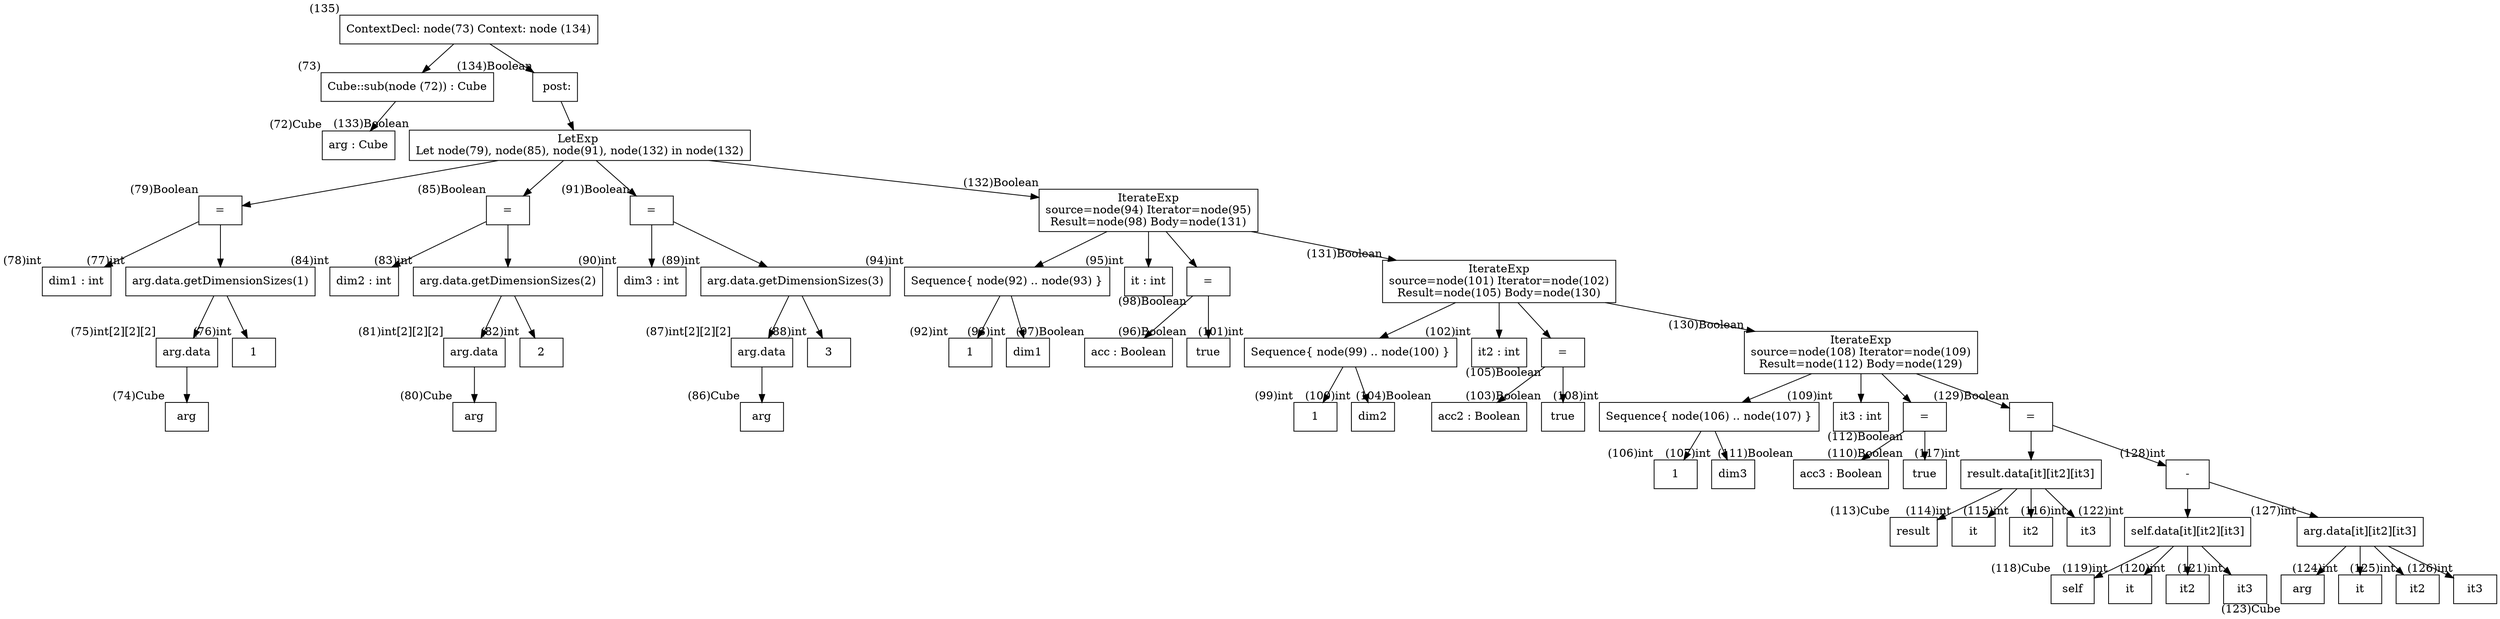 digraph AST {
  node [shape=box];
  n135 [label="ContextDecl: node(73) Context: node (134)", xlabel="(135)"];
  n135 -> n73;
  n135 -> n134;
  n73 [label="Cube::sub(node (72)) : Cube", xlabel="(73)"];
  n73 -> n72;
  n134 [label=" post:", xlabel="(134)Boolean"];
  n134 -> n133;
  n72 [label="arg : Cube", xlabel="(72)Cube"];
  n133 [label="LetExp 
Let node(79), node(85), node(91), node(132) in node(132)", xlabel="(133)Boolean"];
  n133 -> n79;
  n133 -> n85;
  n133 -> n91;
  n133 -> n132;
  n79 [label="=", xlabel="(79)Boolean"];
  n79 -> n78;
  n79 -> n77;
  n85 [label="=", xlabel="(85)Boolean"];
  n85 -> n84;
  n85 -> n83;
  n91 [label="=", xlabel="(91)Boolean"];
  n91 -> n90;
  n91 -> n89;
  n132 [label="IterateExp
source=node(94) Iterator=node(95)
Result=node(98) Body=node(131)", xlabel="(132)Boolean"];
  n132 -> n94;
  n132 -> n95;
  n132 -> n98;
  n132 -> n131;
  n78 [label="dim1 : int", xlabel="(78)int"];
  n77 [label="arg.data.getDimensionSizes(1)", xlabel="(77)int"];
  n77 -> n75;
  n77 -> n76;
  n84 [label="dim2 : int", xlabel="(84)int"];
  n83 [label="arg.data.getDimensionSizes(2)", xlabel="(83)int"];
  n83 -> n81;
  n83 -> n82;
  n90 [label="dim3 : int", xlabel="(90)int"];
  n89 [label="arg.data.getDimensionSizes(3)", xlabel="(89)int"];
  n89 -> n87;
  n89 -> n88;
  n94 [label="Sequence{ node(92) .. node(93) }", xlabel="(94)int"];
  n94 -> n92;
  n94 -> n93;
  n95 [label="it : int", xlabel="(95)int"];
  n98 [label="=", xlabel="(98)Boolean"];
  n98 -> n97;
  n98 -> n96;
  n131 [label="IterateExp
source=node(101) Iterator=node(102)
Result=node(105) Body=node(130)", xlabel="(131)Boolean"];
  n131 -> n101;
  n131 -> n102;
  n131 -> n105;
  n131 -> n130;
  n75 [label="arg.data", xlabel="(75)int[2][2][2]"];
  n75 -> n74;
  n76 [label="1", xlabel="(76)int"];
  n81 [label="arg.data", xlabel="(81)int[2][2][2]"];
  n81 -> n80;
  n82 [label="2", xlabel="(82)int"];
  n87 [label="arg.data", xlabel="(87)int[2][2][2]"];
  n87 -> n86;
  n88 [label="3", xlabel="(88)int"];
  n92 [label="1", xlabel="(92)int"];
  n93 [label="dim1", xlabel="(93)int"];
  n97 [label="acc : Boolean", xlabel="(97)Boolean"];
  n96 [label="true", xlabel="(96)Boolean"];
  n101 [label="Sequence{ node(99) .. node(100) }", xlabel="(101)int"];
  n101 -> n99;
  n101 -> n100;
  n102 [label="it2 : int", xlabel="(102)int"];
  n105 [label="=", xlabel="(105)Boolean"];
  n105 -> n104;
  n105 -> n103;
  n130 [label="IterateExp
source=node(108) Iterator=node(109)
Result=node(112) Body=node(129)", xlabel="(130)Boolean"];
  n130 -> n108;
  n130 -> n109;
  n130 -> n112;
  n130 -> n129;
  n74 [label="arg", xlabel="(74)Cube"];
  n80 [label="arg", xlabel="(80)Cube"];
  n86 [label="arg", xlabel="(86)Cube"];
  n99 [label="1", xlabel="(99)int"];
  n100 [label="dim2", xlabel="(100)int"];
  n104 [label="acc2 : Boolean", xlabel="(104)Boolean"];
  n103 [label="true", xlabel="(103)Boolean"];
  n108 [label="Sequence{ node(106) .. node(107) }", xlabel="(108)int"];
  n108 -> n106;
  n108 -> n107;
  n109 [label="it3 : int", xlabel="(109)int"];
  n112 [label="=", xlabel="(112)Boolean"];
  n112 -> n111;
  n112 -> n110;
  n129 [label="=", xlabel="(129)Boolean"];
  n129 -> n117;
  n129 -> n128;
  n106 [label="1", xlabel="(106)int"];
  n107 [label="dim3", xlabel="(107)int"];
  n111 [label="acc3 : Boolean", xlabel="(111)Boolean"];
  n110 [label="true", xlabel="(110)Boolean"];
  n117 [label="result.data[it][it2][it3]", xlabel="(117)int"];
  n117 -> n113;
  n117 -> n114;
  n117 -> n115;
  n117 -> n116;
  n128 [label="-", xlabel="(128)int"];
  n128 -> n122;
  n128 -> n127;
  n113 [label="result", xlabel="(113)Cube"];
  n114 [label="it", xlabel="(114)int"];
  n115 [label="it2", xlabel="(115)int"];
  n116 [label="it3", xlabel="(116)int"];
  n122 [label="self.data[it][it2][it3]", xlabel="(122)int"];
  n122 -> n118;
  n122 -> n119;
  n122 -> n120;
  n122 -> n121;
  n127 [label="arg.data[it][it2][it3]", xlabel="(127)int"];
  n127 -> n123;
  n127 -> n124;
  n127 -> n125;
  n127 -> n126;
  n118 [label="self", xlabel="(118)Cube"];
  n119 [label="it", xlabel="(119)int"];
  n120 [label="it2", xlabel="(120)int"];
  n121 [label="it3", xlabel="(121)int"];
  n123 [label="arg", xlabel="(123)Cube"];
  n124 [label="it", xlabel="(124)int"];
  n125 [label="it2", xlabel="(125)int"];
  n126 [label="it3", xlabel="(126)int"];
}
